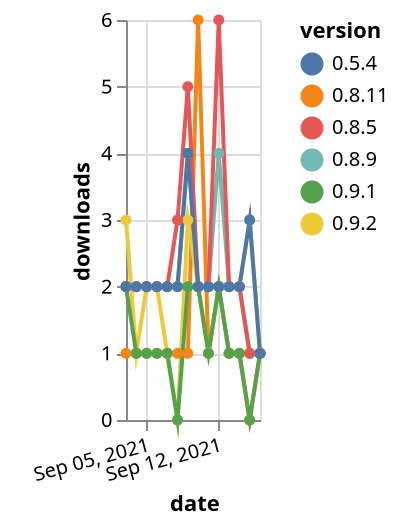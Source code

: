 {"$schema": "https://vega.github.io/schema/vega-lite/v5.json", "description": "A simple bar chart with embedded data.", "data": {"values": [{"date": "2021-09-03", "total": 2202, "delta": 2, "version": "0.8.9"}, {"date": "2021-09-04", "total": 2204, "delta": 2, "version": "0.8.9"}, {"date": "2021-09-05", "total": 2206, "delta": 2, "version": "0.8.9"}, {"date": "2021-09-06", "total": 2208, "delta": 2, "version": "0.8.9"}, {"date": "2021-09-07", "total": 2210, "delta": 2, "version": "0.8.9"}, {"date": "2021-09-08", "total": 2212, "delta": 2, "version": "0.8.9"}, {"date": "2021-09-09", "total": 2216, "delta": 4, "version": "0.8.9"}, {"date": "2021-09-10", "total": 2218, "delta": 2, "version": "0.8.9"}, {"date": "2021-09-11", "total": 2220, "delta": 2, "version": "0.8.9"}, {"date": "2021-09-12", "total": 2224, "delta": 4, "version": "0.8.9"}, {"date": "2021-09-13", "total": 2226, "delta": 2, "version": "0.8.9"}, {"date": "2021-09-14", "total": 2228, "delta": 2, "version": "0.8.9"}, {"date": "2021-09-15", "total": 2229, "delta": 1, "version": "0.8.9"}, {"date": "2021-09-16", "total": 2230, "delta": 1, "version": "0.8.9"}, {"date": "2021-09-03", "total": 529, "delta": 1, "version": "0.8.11"}, {"date": "2021-09-04", "total": 530, "delta": 1, "version": "0.8.11"}, {"date": "2021-09-05", "total": 531, "delta": 1, "version": "0.8.11"}, {"date": "2021-09-06", "total": 532, "delta": 1, "version": "0.8.11"}, {"date": "2021-09-07", "total": 533, "delta": 1, "version": "0.8.11"}, {"date": "2021-09-08", "total": 534, "delta": 1, "version": "0.8.11"}, {"date": "2021-09-09", "total": 535, "delta": 1, "version": "0.8.11"}, {"date": "2021-09-10", "total": 541, "delta": 6, "version": "0.8.11"}, {"date": "2021-09-11", "total": 542, "delta": 1, "version": "0.8.11"}, {"date": "2021-09-12", "total": 544, "delta": 2, "version": "0.8.11"}, {"date": "2021-09-13", "total": 545, "delta": 1, "version": "0.8.11"}, {"date": "2021-09-14", "total": 546, "delta": 1, "version": "0.8.11"}, {"date": "2021-09-15", "total": 546, "delta": 0, "version": "0.8.11"}, {"date": "2021-09-16", "total": 547, "delta": 1, "version": "0.8.11"}, {"date": "2021-09-03", "total": 77, "delta": 3, "version": "0.9.2"}, {"date": "2021-09-04", "total": 78, "delta": 1, "version": "0.9.2"}, {"date": "2021-09-05", "total": 80, "delta": 2, "version": "0.9.2"}, {"date": "2021-09-06", "total": 82, "delta": 2, "version": "0.9.2"}, {"date": "2021-09-07", "total": 83, "delta": 1, "version": "0.9.2"}, {"date": "2021-09-08", "total": 83, "delta": 0, "version": "0.9.2"}, {"date": "2021-09-09", "total": 86, "delta": 3, "version": "0.9.2"}, {"date": "2021-09-10", "total": 88, "delta": 2, "version": "0.9.2"}, {"date": "2021-09-11", "total": 89, "delta": 1, "version": "0.9.2"}, {"date": "2021-09-12", "total": 91, "delta": 2, "version": "0.9.2"}, {"date": "2021-09-13", "total": 93, "delta": 2, "version": "0.9.2"}, {"date": "2021-09-14", "total": 95, "delta": 2, "version": "0.9.2"}, {"date": "2021-09-15", "total": 98, "delta": 3, "version": "0.9.2"}, {"date": "2021-09-16", "total": 99, "delta": 1, "version": "0.9.2"}, {"date": "2021-09-03", "total": 149, "delta": 2, "version": "0.9.1"}, {"date": "2021-09-04", "total": 150, "delta": 1, "version": "0.9.1"}, {"date": "2021-09-05", "total": 151, "delta": 1, "version": "0.9.1"}, {"date": "2021-09-06", "total": 152, "delta": 1, "version": "0.9.1"}, {"date": "2021-09-07", "total": 153, "delta": 1, "version": "0.9.1"}, {"date": "2021-09-08", "total": 153, "delta": 0, "version": "0.9.1"}, {"date": "2021-09-09", "total": 155, "delta": 2, "version": "0.9.1"}, {"date": "2021-09-10", "total": 157, "delta": 2, "version": "0.9.1"}, {"date": "2021-09-11", "total": 158, "delta": 1, "version": "0.9.1"}, {"date": "2021-09-12", "total": 160, "delta": 2, "version": "0.9.1"}, {"date": "2021-09-13", "total": 161, "delta": 1, "version": "0.9.1"}, {"date": "2021-09-14", "total": 162, "delta": 1, "version": "0.9.1"}, {"date": "2021-09-15", "total": 162, "delta": 0, "version": "0.9.1"}, {"date": "2021-09-16", "total": 163, "delta": 1, "version": "0.9.1"}, {"date": "2021-09-03", "total": 2566, "delta": 2, "version": "0.8.5"}, {"date": "2021-09-04", "total": 2568, "delta": 2, "version": "0.8.5"}, {"date": "2021-09-05", "total": 2570, "delta": 2, "version": "0.8.5"}, {"date": "2021-09-06", "total": 2572, "delta": 2, "version": "0.8.5"}, {"date": "2021-09-07", "total": 2574, "delta": 2, "version": "0.8.5"}, {"date": "2021-09-08", "total": 2577, "delta": 3, "version": "0.8.5"}, {"date": "2021-09-09", "total": 2582, "delta": 5, "version": "0.8.5"}, {"date": "2021-09-10", "total": 2584, "delta": 2, "version": "0.8.5"}, {"date": "2021-09-11", "total": 2586, "delta": 2, "version": "0.8.5"}, {"date": "2021-09-12", "total": 2592, "delta": 6, "version": "0.8.5"}, {"date": "2021-09-13", "total": 2594, "delta": 2, "version": "0.8.5"}, {"date": "2021-09-14", "total": 2596, "delta": 2, "version": "0.8.5"}, {"date": "2021-09-15", "total": 2597, "delta": 1, "version": "0.8.5"}, {"date": "2021-09-16", "total": 2598, "delta": 1, "version": "0.8.5"}, {"date": "2021-09-03", "total": 2656, "delta": 2, "version": "0.5.4"}, {"date": "2021-09-04", "total": 2658, "delta": 2, "version": "0.5.4"}, {"date": "2021-09-05", "total": 2660, "delta": 2, "version": "0.5.4"}, {"date": "2021-09-06", "total": 2662, "delta": 2, "version": "0.5.4"}, {"date": "2021-09-07", "total": 2664, "delta": 2, "version": "0.5.4"}, {"date": "2021-09-08", "total": 2666, "delta": 2, "version": "0.5.4"}, {"date": "2021-09-09", "total": 2670, "delta": 4, "version": "0.5.4"}, {"date": "2021-09-10", "total": 2672, "delta": 2, "version": "0.5.4"}, {"date": "2021-09-11", "total": 2674, "delta": 2, "version": "0.5.4"}, {"date": "2021-09-12", "total": 2676, "delta": 2, "version": "0.5.4"}, {"date": "2021-09-13", "total": 2678, "delta": 2, "version": "0.5.4"}, {"date": "2021-09-14", "total": 2680, "delta": 2, "version": "0.5.4"}, {"date": "2021-09-15", "total": 2683, "delta": 3, "version": "0.5.4"}, {"date": "2021-09-16", "total": 2684, "delta": 1, "version": "0.5.4"}]}, "width": "container", "mark": {"type": "line", "point": {"filled": true}}, "encoding": {"x": {"field": "date", "type": "temporal", "timeUnit": "yearmonthdate", "title": "date", "axis": {"labelAngle": -15}}, "y": {"field": "delta", "type": "quantitative", "title": "downloads"}, "color": {"field": "version", "type": "nominal"}, "tooltip": {"field": "delta"}}}